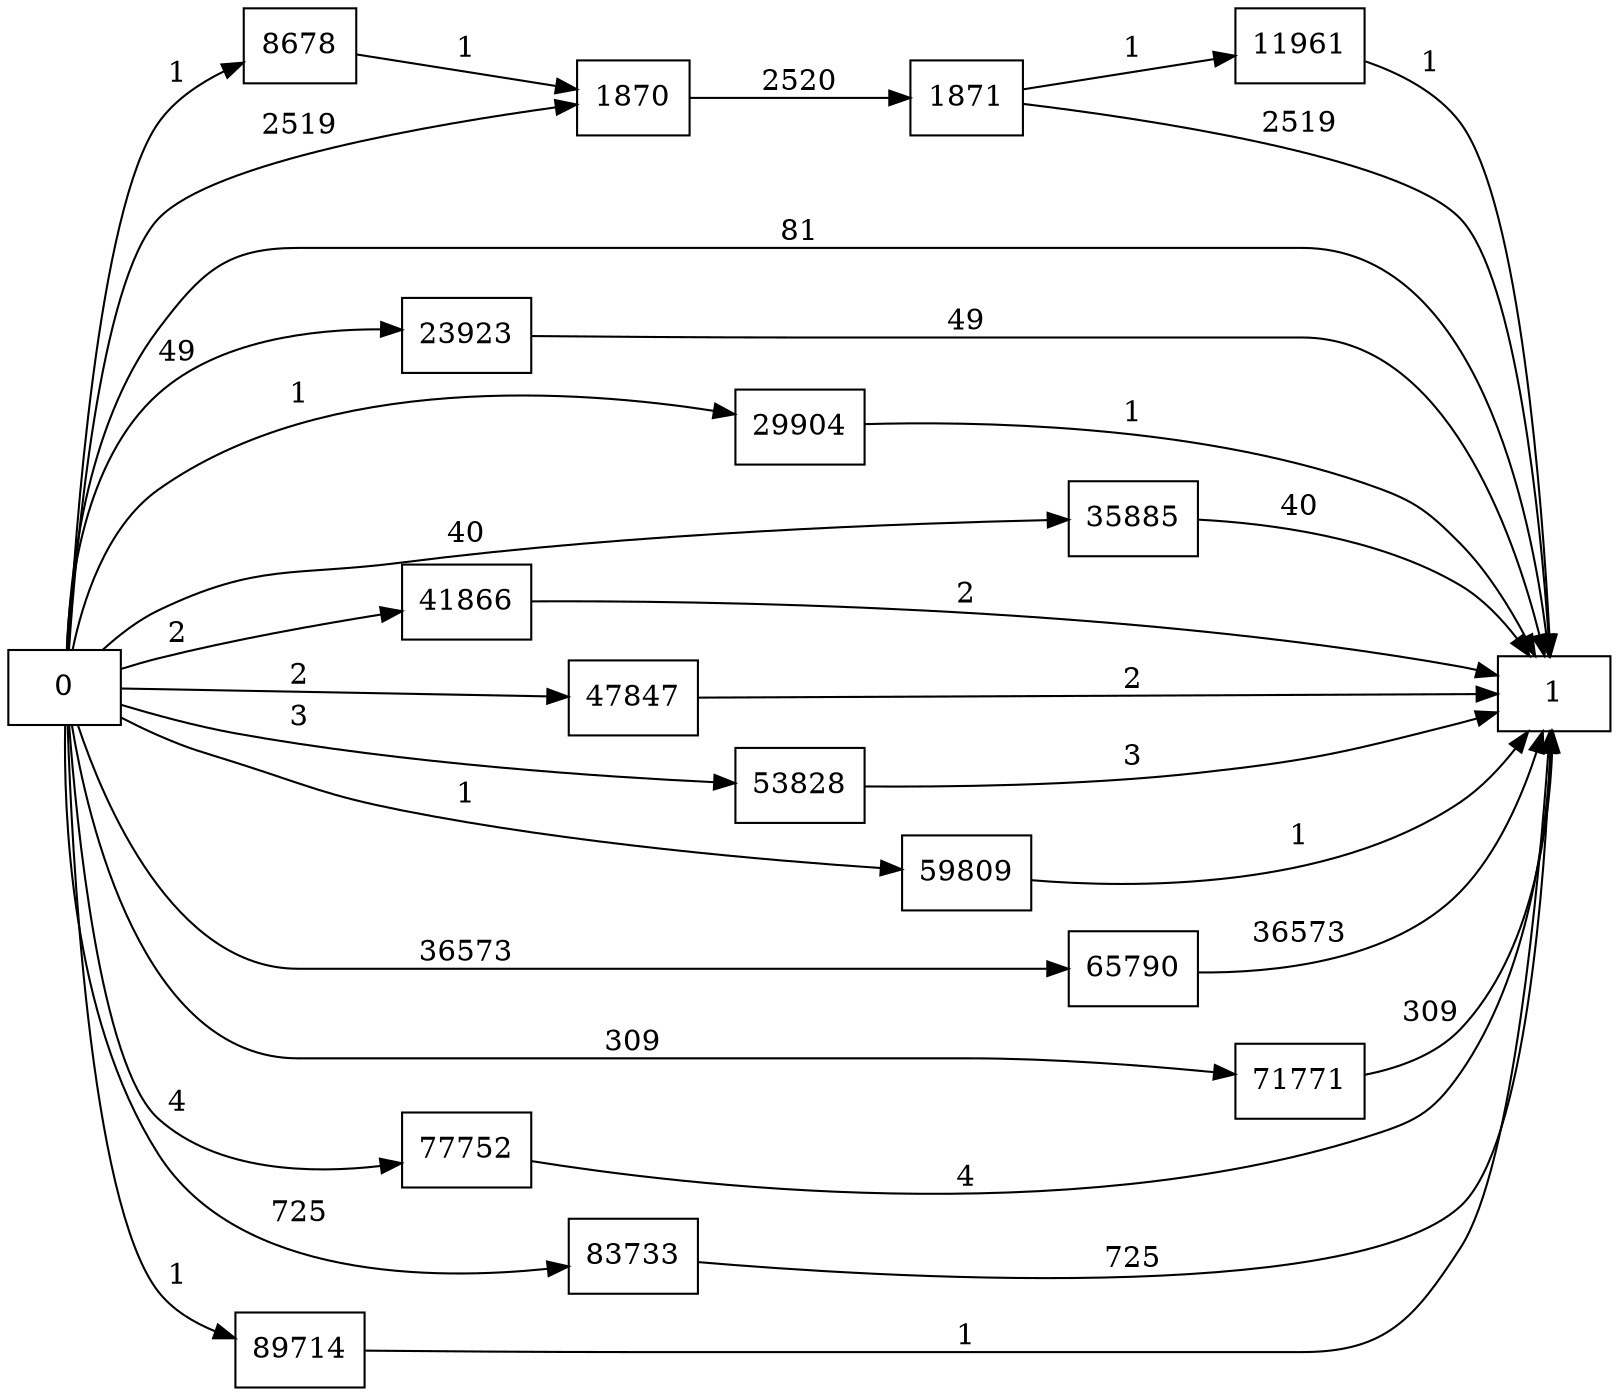 digraph {
	graph [rankdir=LR]
	node [shape=rectangle]
	1870 -> 1871 [label=2520]
	1871 -> 1 [label=2519]
	1871 -> 11961 [label=1]
	8678 -> 1870 [label=1]
	11961 -> 1 [label=1]
	23923 -> 1 [label=49]
	29904 -> 1 [label=1]
	35885 -> 1 [label=40]
	41866 -> 1 [label=2]
	47847 -> 1 [label=2]
	53828 -> 1 [label=3]
	59809 -> 1 [label=1]
	65790 -> 1 [label=36573]
	71771 -> 1 [label=309]
	77752 -> 1 [label=4]
	83733 -> 1 [label=725]
	89714 -> 1 [label=1]
	0 -> 1870 [label=2519]
	0 -> 8678 [label=1]
	0 -> 1 [label=81]
	0 -> 23923 [label=49]
	0 -> 29904 [label=1]
	0 -> 35885 [label=40]
	0 -> 41866 [label=2]
	0 -> 47847 [label=2]
	0 -> 53828 [label=3]
	0 -> 59809 [label=1]
	0 -> 65790 [label=36573]
	0 -> 71771 [label=309]
	0 -> 77752 [label=4]
	0 -> 83733 [label=725]
	0 -> 89714 [label=1]
}
